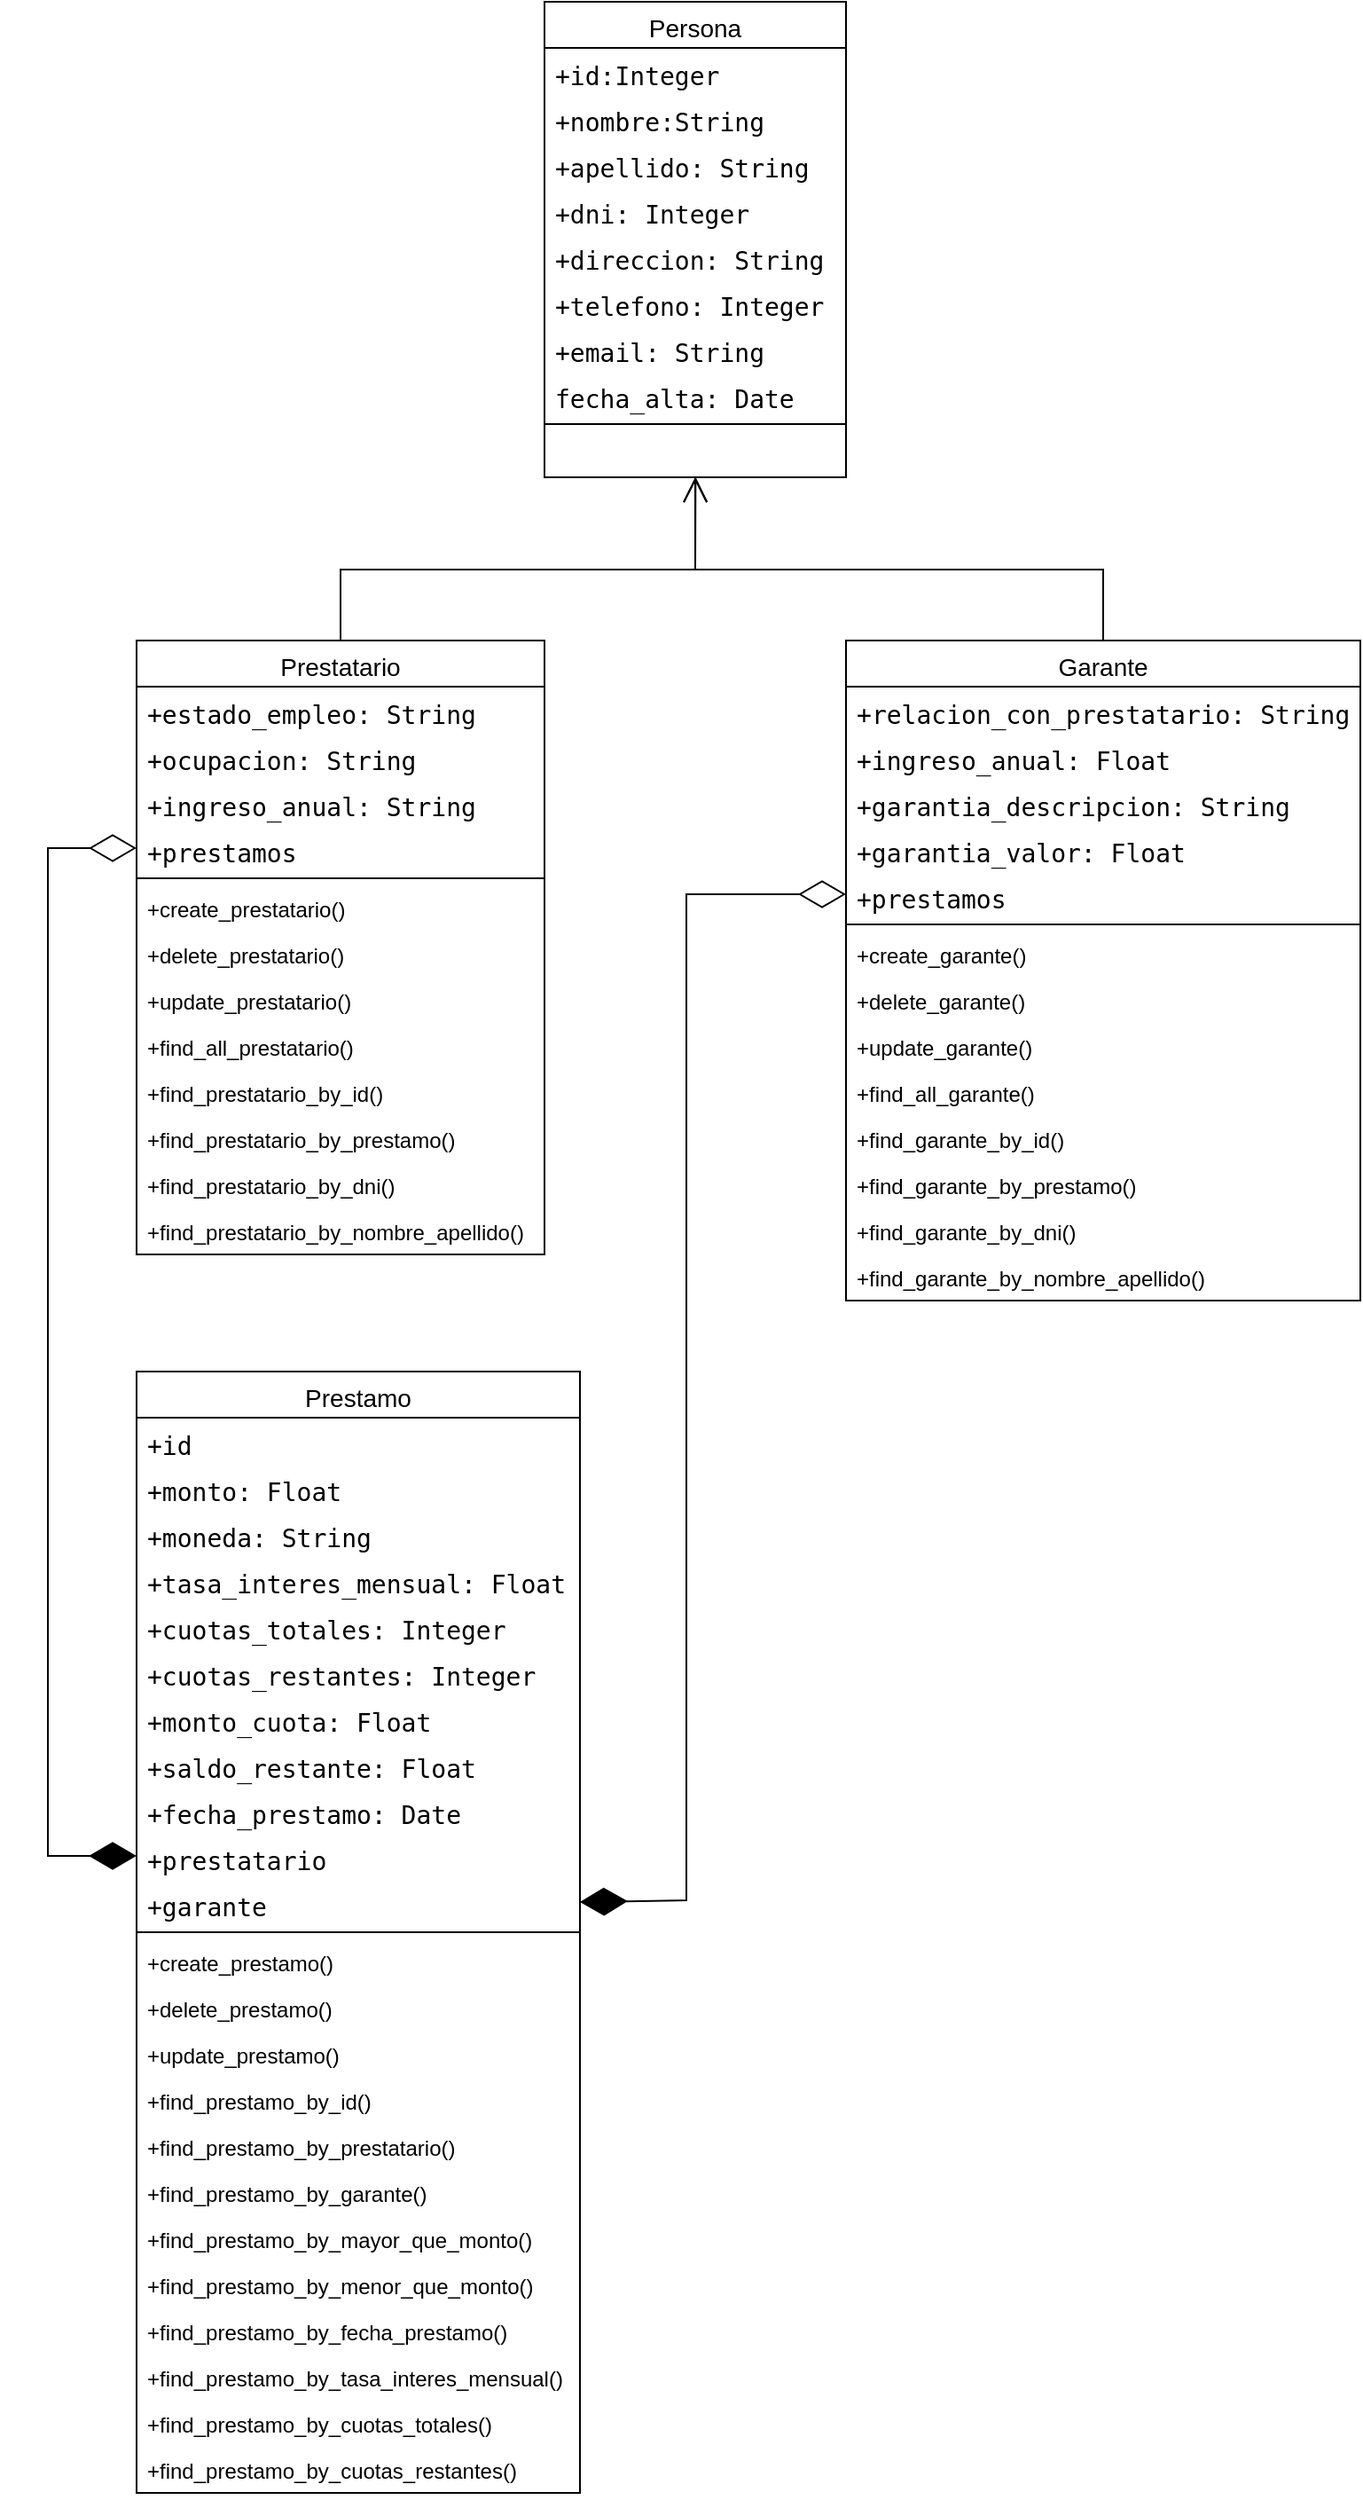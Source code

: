 <mxfile version="28.2.7">
  <diagram name="Página-1" id="9Io4bKlE2hZxE98THJ3u">
    <mxGraphModel dx="1426" dy="651" grid="1" gridSize="10" guides="1" tooltips="1" connect="1" arrows="1" fold="1" page="1" pageScale="1" pageWidth="827" pageHeight="1169" math="0" shadow="0">
      <root>
        <mxCell id="0" />
        <mxCell id="1" parent="0" />
        <mxCell id="hmL_ULrb7iD5n46R5AHX-1" value="&lt;span style=&quot;font-size: 14px; font-weight: 400;&quot;&gt;Persona&lt;/span&gt;" style="swimlane;fontStyle=1;align=center;verticalAlign=top;childLayout=stackLayout;horizontal=1;startSize=26;horizontalStack=0;resizeParent=1;resizeParentMax=0;resizeLast=0;collapsible=1;marginBottom=0;whiteSpace=wrap;html=1;" parent="1" vertex="1">
          <mxGeometry x="770" y="460" width="170" height="268" as="geometry" />
        </mxCell>
        <mxCell id="hmL_ULrb7iD5n46R5AHX-2" value="&lt;div style=&quot;font-family: &amp;quot;Droid Sans Mono&amp;quot;, &amp;quot;monospace&amp;quot;, monospace; font-size: 14px; line-height: 19px; white-space: pre;&quot;&gt;&lt;span&gt;&lt;font style=&quot;color: light-dark(rgb(0, 0, 0), rgb(255, 255, 255));&quot;&gt;+id:Integer&lt;/font&gt;&lt;/span&gt;&lt;/div&gt;" style="text;strokeColor=none;fillColor=none;align=left;verticalAlign=top;spacingLeft=4;spacingRight=4;overflow=hidden;rotatable=0;points=[[0,0.5],[1,0.5]];portConstraint=eastwest;whiteSpace=wrap;html=1;" parent="hmL_ULrb7iD5n46R5AHX-1" vertex="1">
          <mxGeometry y="26" width="170" height="26" as="geometry" />
        </mxCell>
        <mxCell id="hmL_ULrb7iD5n46R5AHX-3" value="&lt;div style=&quot;font-family: &amp;quot;Droid Sans Mono&amp;quot;, &amp;quot;monospace&amp;quot;, monospace; font-size: 14px; line-height: 19px; white-space: pre;&quot;&gt;&lt;span&gt;&lt;font style=&quot;color: light-dark(rgb(0, 0, 0), rgb(255, 255, 255));&quot;&gt;+nombre:String&lt;/font&gt;&lt;/span&gt;&lt;/div&gt;" style="text;strokeColor=none;fillColor=none;align=left;verticalAlign=top;spacingLeft=4;spacingRight=4;overflow=hidden;rotatable=0;points=[[0,0.5],[1,0.5]];portConstraint=eastwest;whiteSpace=wrap;html=1;" parent="hmL_ULrb7iD5n46R5AHX-1" vertex="1">
          <mxGeometry y="52" width="170" height="26" as="geometry" />
        </mxCell>
        <mxCell id="hmL_ULrb7iD5n46R5AHX-4" value="&lt;div style=&quot;font-family: &amp;quot;Droid Sans Mono&amp;quot;, &amp;quot;monospace&amp;quot;, monospace; font-size: 14px; line-height: 19px; white-space: pre;&quot;&gt;&lt;span&gt;&lt;font style=&quot;color: light-dark(rgb(0, 0, 0), rgb(255, 255, 255));&quot;&gt;+apellido: String&lt;/font&gt;&lt;/span&gt;&lt;/div&gt;" style="text;strokeColor=none;fillColor=none;align=left;verticalAlign=top;spacingLeft=4;spacingRight=4;overflow=hidden;rotatable=0;points=[[0,0.5],[1,0.5]];portConstraint=eastwest;whiteSpace=wrap;html=1;" parent="hmL_ULrb7iD5n46R5AHX-1" vertex="1">
          <mxGeometry y="78" width="170" height="26" as="geometry" />
        </mxCell>
        <mxCell id="hmL_ULrb7iD5n46R5AHX-5" value="&lt;div style=&quot;font-family: &amp;quot;Droid Sans Mono&amp;quot;, &amp;quot;monospace&amp;quot;, monospace; font-size: 14px; line-height: 19px; white-space: pre;&quot;&gt;&lt;span&gt;&lt;font style=&quot;color: light-dark(rgb(0, 0, 0), rgb(255, 255, 255));&quot;&gt;+dni: Integer&lt;/font&gt;&lt;/span&gt;&lt;/div&gt;" style="text;strokeColor=none;fillColor=none;align=left;verticalAlign=top;spacingLeft=4;spacingRight=4;overflow=hidden;rotatable=0;points=[[0,0.5],[1,0.5]];portConstraint=eastwest;whiteSpace=wrap;html=1;" parent="hmL_ULrb7iD5n46R5AHX-1" vertex="1">
          <mxGeometry y="104" width="170" height="26" as="geometry" />
        </mxCell>
        <mxCell id="hmL_ULrb7iD5n46R5AHX-6" value="&lt;div style=&quot;font-family: &amp;quot;Droid Sans Mono&amp;quot;, &amp;quot;monospace&amp;quot;, monospace; font-size: 14px; line-height: 19px; white-space: pre;&quot;&gt;&lt;span&gt;&lt;font style=&quot;color: light-dark(rgb(0, 0, 0), rgb(255, 255, 255));&quot;&gt;+direccion: String&lt;/font&gt;&lt;/span&gt;&lt;/div&gt;" style="text;strokeColor=none;fillColor=none;align=left;verticalAlign=top;spacingLeft=4;spacingRight=4;overflow=hidden;rotatable=0;points=[[0,0.5],[1,0.5]];portConstraint=eastwest;whiteSpace=wrap;html=1;" parent="hmL_ULrb7iD5n46R5AHX-1" vertex="1">
          <mxGeometry y="130" width="170" height="26" as="geometry" />
        </mxCell>
        <mxCell id="hmL_ULrb7iD5n46R5AHX-7" value="&lt;div style=&quot;font-family: &amp;quot;Droid Sans Mono&amp;quot;, &amp;quot;monospace&amp;quot;, monospace; font-size: 14px; line-height: 19px; white-space: pre;&quot;&gt;&lt;span&gt;&lt;font style=&quot;color: light-dark(rgb(0, 0, 0), rgb(255, 255, 255));&quot;&gt;+telefono: Integer&lt;/font&gt;&lt;/span&gt;&lt;/div&gt;" style="text;strokeColor=none;fillColor=none;align=left;verticalAlign=top;spacingLeft=4;spacingRight=4;overflow=hidden;rotatable=0;points=[[0,0.5],[1,0.5]];portConstraint=eastwest;whiteSpace=wrap;html=1;" parent="hmL_ULrb7iD5n46R5AHX-1" vertex="1">
          <mxGeometry y="156" width="170" height="26" as="geometry" />
        </mxCell>
        <mxCell id="hmL_ULrb7iD5n46R5AHX-8" value="&lt;div style=&quot;font-family: &amp;quot;Droid Sans Mono&amp;quot;, &amp;quot;monospace&amp;quot;, monospace; font-size: 14px; line-height: 19px; white-space: pre;&quot;&gt;&lt;span&gt;&lt;font style=&quot;color: light-dark(rgb(0, 0, 0), rgb(255, 255, 255));&quot;&gt;+email: String&lt;/font&gt;&lt;/span&gt;&lt;/div&gt;" style="text;strokeColor=none;fillColor=none;align=left;verticalAlign=top;spacingLeft=4;spacingRight=4;overflow=hidden;rotatable=0;points=[[0,0.5],[1,0.5]];portConstraint=eastwest;whiteSpace=wrap;html=1;" parent="hmL_ULrb7iD5n46R5AHX-1" vertex="1">
          <mxGeometry y="182" width="170" height="26" as="geometry" />
        </mxCell>
        <mxCell id="hmL_ULrb7iD5n46R5AHX-9" value="&lt;div style=&quot;font-family: &amp;quot;Droid Sans Mono&amp;quot;, &amp;quot;monospace&amp;quot;, monospace; font-size: 14px; line-height: 19px; white-space: pre;&quot;&gt;&lt;span&gt;&lt;font style=&quot;color: light-dark(rgb(0, 0, 0), rgb(255, 255, 255));&quot;&gt;fecha_alta: Date&lt;/font&gt;&lt;/span&gt;&lt;/div&gt;" style="text;strokeColor=none;fillColor=none;align=left;verticalAlign=top;spacingLeft=4;spacingRight=4;overflow=hidden;rotatable=0;points=[[0,0.5],[1,0.5]];portConstraint=eastwest;whiteSpace=wrap;html=1;" parent="hmL_ULrb7iD5n46R5AHX-1" vertex="1">
          <mxGeometry y="208" width="170" height="26" as="geometry" />
        </mxCell>
        <mxCell id="hmL_ULrb7iD5n46R5AHX-10" value="" style="line;strokeWidth=1;fillColor=none;align=left;verticalAlign=middle;spacingTop=-1;spacingLeft=3;spacingRight=3;rotatable=0;labelPosition=right;points=[];portConstraint=eastwest;strokeColor=inherit;" parent="hmL_ULrb7iD5n46R5AHX-1" vertex="1">
          <mxGeometry y="234" width="170" height="8" as="geometry" />
        </mxCell>
        <mxCell id="hmL_ULrb7iD5n46R5AHX-11" value="&amp;nbsp;" style="text;strokeColor=none;fillColor=none;align=left;verticalAlign=top;spacingLeft=4;spacingRight=4;overflow=hidden;rotatable=0;points=[[0,0.5],[1,0.5]];portConstraint=eastwest;whiteSpace=wrap;html=1;" parent="hmL_ULrb7iD5n46R5AHX-1" vertex="1">
          <mxGeometry y="242" width="170" height="26" as="geometry" />
        </mxCell>
        <mxCell id="hmL_ULrb7iD5n46R5AHX-12" value="&lt;span style=&quot;font-size: 14px; font-weight: 400;&quot;&gt;Garante&lt;/span&gt;" style="swimlane;fontStyle=1;align=center;verticalAlign=top;childLayout=stackLayout;horizontal=1;startSize=26;horizontalStack=0;resizeParent=1;resizeParentMax=0;resizeLast=0;collapsible=1;marginBottom=0;whiteSpace=wrap;html=1;" parent="1" vertex="1">
          <mxGeometry x="940" y="820" width="290" height="372" as="geometry" />
        </mxCell>
        <mxCell id="hmL_ULrb7iD5n46R5AHX-13" value="&lt;div style=&quot;font-family: &amp;quot;Droid Sans Mono&amp;quot;, &amp;quot;monospace&amp;quot;, monospace; font-size: 14px; line-height: 19px; white-space: pre;&quot;&gt;&lt;div style=&quot;font-family: Helvetica; font-size: 12px; white-space: normal;&quot;&gt;&lt;span&gt;&lt;font style=&quot;color: light-dark(rgb(0, 0, 0), rgb(255, 255, 255));&quot;&gt;&lt;span style=&quot;font-family: &amp;quot;Droid Sans Mono&amp;quot;, &amp;quot;monospace&amp;quot;, monospace; font-size: 14px; white-space: pre;&quot;&gt;+&lt;/span&gt;&lt;span style=&quot;font-family: &amp;quot;Droid Sans Mono&amp;quot;, &amp;quot;monospace&amp;quot;, monospace; font-size: 14px; white-space: pre;&quot;&gt;relacion_con_prestatario: String&lt;/span&gt;&lt;/font&gt;&lt;/span&gt;&lt;/div&gt;&lt;/div&gt;" style="text;strokeColor=none;fillColor=none;align=left;verticalAlign=top;spacingLeft=4;spacingRight=4;overflow=hidden;rotatable=0;points=[[0,0.5],[1,0.5]];portConstraint=eastwest;whiteSpace=wrap;html=1;" parent="hmL_ULrb7iD5n46R5AHX-12" vertex="1">
          <mxGeometry y="26" width="290" height="26" as="geometry" />
        </mxCell>
        <mxCell id="hmL_ULrb7iD5n46R5AHX-14" value="&lt;div style=&quot;font-family: &amp;quot;Droid Sans Mono&amp;quot;, &amp;quot;monospace&amp;quot;, monospace; font-size: 14px; line-height: 19px; white-space: pre;&quot;&gt;&lt;span&gt;&lt;font style=&quot;color: light-dark(rgb(0, 0, 0), rgb(255, 255, 255));&quot;&gt;+ingreso_anual: Float&lt;/font&gt;&lt;/span&gt;&lt;/div&gt;" style="text;strokeColor=none;fillColor=none;align=left;verticalAlign=top;spacingLeft=4;spacingRight=4;overflow=hidden;rotatable=0;points=[[0,0.5],[1,0.5]];portConstraint=eastwest;whiteSpace=wrap;html=1;" parent="hmL_ULrb7iD5n46R5AHX-12" vertex="1">
          <mxGeometry y="52" width="290" height="26" as="geometry" />
        </mxCell>
        <mxCell id="hmL_ULrb7iD5n46R5AHX-15" value="&lt;div style=&quot;font-family: &amp;quot;Droid Sans Mono&amp;quot;, &amp;quot;monospace&amp;quot;, monospace; font-size: 14px; line-height: 19px; white-space: pre;&quot;&gt;&lt;span&gt;&lt;font style=&quot;color: light-dark(rgb(0, 0, 0), rgb(255, 255, 255));&quot;&gt;+garantia_descripcion: String&lt;/font&gt;&lt;/span&gt;&lt;/div&gt;" style="text;strokeColor=none;fillColor=none;align=left;verticalAlign=top;spacingLeft=4;spacingRight=4;overflow=hidden;rotatable=0;points=[[0,0.5],[1,0.5]];portConstraint=eastwest;whiteSpace=wrap;html=1;" parent="hmL_ULrb7iD5n46R5AHX-12" vertex="1">
          <mxGeometry y="78" width="290" height="26" as="geometry" />
        </mxCell>
        <mxCell id="hmL_ULrb7iD5n46R5AHX-16" value="&lt;div style=&quot;font-family: &amp;quot;Droid Sans Mono&amp;quot;, &amp;quot;monospace&amp;quot;, monospace; font-size: 14px; line-height: 19px; white-space: pre;&quot;&gt;&lt;span&gt;&lt;font style=&quot;color: light-dark(rgb(0, 0, 0), rgb(255, 255, 255));&quot;&gt;+garantia_valor: Float&lt;/font&gt;&lt;/span&gt;&lt;/div&gt;" style="text;strokeColor=none;fillColor=none;align=left;verticalAlign=top;spacingLeft=4;spacingRight=4;overflow=hidden;rotatable=0;points=[[0,0.5],[1,0.5]];portConstraint=eastwest;whiteSpace=wrap;html=1;" parent="hmL_ULrb7iD5n46R5AHX-12" vertex="1">
          <mxGeometry y="104" width="290" height="26" as="geometry" />
        </mxCell>
        <mxCell id="hmL_ULrb7iD5n46R5AHX-17" value="&lt;div style=&quot;font-family: &amp;quot;Droid Sans Mono&amp;quot;, &amp;quot;monospace&amp;quot;, monospace; font-size: 14px; line-height: 19px; white-space: pre;&quot;&gt;&lt;span&gt;&lt;font style=&quot;color: light-dark(rgb(0, 0, 0), rgb(255, 255, 255));&quot;&gt;+prestamos&lt;/font&gt;&lt;/span&gt;&lt;/div&gt;" style="text;strokeColor=none;fillColor=none;align=left;verticalAlign=top;spacingLeft=4;spacingRight=4;overflow=hidden;rotatable=0;points=[[0,0.5],[1,0.5]];portConstraint=eastwest;whiteSpace=wrap;html=1;" parent="hmL_ULrb7iD5n46R5AHX-12" vertex="1">
          <mxGeometry y="130" width="290" height="26" as="geometry" />
        </mxCell>
        <mxCell id="hmL_ULrb7iD5n46R5AHX-18" value="" style="line;strokeWidth=1;fillColor=none;align=left;verticalAlign=middle;spacingTop=-1;spacingLeft=3;spacingRight=3;rotatable=0;labelPosition=right;points=[];portConstraint=eastwest;strokeColor=inherit;" parent="hmL_ULrb7iD5n46R5AHX-12" vertex="1">
          <mxGeometry y="156" width="290" height="8" as="geometry" />
        </mxCell>
        <mxCell id="hmL_ULrb7iD5n46R5AHX-19" value="+create_garante()&lt;span style=&quot;color: rgba(0, 0, 0, 0); font-family: monospace; font-size: 0px; text-wrap-mode: nowrap;&quot;&gt;%3CmxGraphModel%3E%3Croot%3E%3CmxCell%20id%3D%220%22%2F%3E%3CmxCell%20id%3D%221%22%20parent%3D%220%22%2F%3E%3CmxCell%20id%3D%222%22%20value%3D%22%2B%20method(type)%3A%20type%22%20style%3D%22text%3BstrokeColor%3Dnone%3BfillColor%3Dnone%3Balign%3Dleft%3BverticalAlign%3Dtop%3BspacingLeft%3D4%3BspacingRight%3D4%3Boverflow%3Dhidden%3Brotatable%3D0%3Bpoints%3D%5B%5B0%2C0.5%5D%2C%5B1%2C0.5%5D%5D%3BportConstraint%3Deastwest%3BwhiteSpace%3Dwrap%3Bhtml%3D1%3B%22%20vertex%3D%221%22%20parent%3D%221%22%3E%3CmxGeometry%20x%3D%22400%22%20y%3D%22362%22%20width%3D%22160%22%20height%3D%2226%22%20as%3D%22geometry%22%2F%3E%3C%2FmxCell%3E%3C%2Froot%3E%3C%2FmxGraphModel%3E&lt;/span&gt;" style="text;strokeColor=none;fillColor=none;align=left;verticalAlign=top;spacingLeft=4;spacingRight=4;overflow=hidden;rotatable=0;points=[[0,0.5],[1,0.5]];portConstraint=eastwest;whiteSpace=wrap;html=1;" parent="hmL_ULrb7iD5n46R5AHX-12" vertex="1">
          <mxGeometry y="164" width="290" height="26" as="geometry" />
        </mxCell>
        <mxCell id="hmL_ULrb7iD5n46R5AHX-20" value="+delete_garante()" style="text;strokeColor=none;fillColor=none;align=left;verticalAlign=top;spacingLeft=4;spacingRight=4;overflow=hidden;rotatable=0;points=[[0,0.5],[1,0.5]];portConstraint=eastwest;whiteSpace=wrap;html=1;" parent="hmL_ULrb7iD5n46R5AHX-12" vertex="1">
          <mxGeometry y="190" width="290" height="26" as="geometry" />
        </mxCell>
        <mxCell id="hmL_ULrb7iD5n46R5AHX-21" value="+update_garante()" style="text;strokeColor=none;fillColor=none;align=left;verticalAlign=top;spacingLeft=4;spacingRight=4;overflow=hidden;rotatable=0;points=[[0,0.5],[1,0.5]];portConstraint=eastwest;whiteSpace=wrap;html=1;" parent="hmL_ULrb7iD5n46R5AHX-12" vertex="1">
          <mxGeometry y="216" width="290" height="26" as="geometry" />
        </mxCell>
        <mxCell id="hmL_ULrb7iD5n46R5AHX-22" value="+find_all_garante()" style="text;strokeColor=none;fillColor=none;align=left;verticalAlign=top;spacingLeft=4;spacingRight=4;overflow=hidden;rotatable=0;points=[[0,0.5],[1,0.5]];portConstraint=eastwest;whiteSpace=wrap;html=1;" parent="hmL_ULrb7iD5n46R5AHX-12" vertex="1">
          <mxGeometry y="242" width="290" height="26" as="geometry" />
        </mxCell>
        <mxCell id="hmL_ULrb7iD5n46R5AHX-23" value="+find_garante_by_id()" style="text;strokeColor=none;fillColor=none;align=left;verticalAlign=top;spacingLeft=4;spacingRight=4;overflow=hidden;rotatable=0;points=[[0,0.5],[1,0.5]];portConstraint=eastwest;whiteSpace=wrap;html=1;" parent="hmL_ULrb7iD5n46R5AHX-12" vertex="1">
          <mxGeometry y="268" width="290" height="26" as="geometry" />
        </mxCell>
        <mxCell id="hmL_ULrb7iD5n46R5AHX-24" value="+find_garante_by_prestamo()" style="text;strokeColor=none;fillColor=none;align=left;verticalAlign=top;spacingLeft=4;spacingRight=4;overflow=hidden;rotatable=0;points=[[0,0.5],[1,0.5]];portConstraint=eastwest;whiteSpace=wrap;html=1;" parent="hmL_ULrb7iD5n46R5AHX-12" vertex="1">
          <mxGeometry y="294" width="290" height="26" as="geometry" />
        </mxCell>
        <mxCell id="hmL_ULrb7iD5n46R5AHX-25" value="+find_garante_by_dni()" style="text;strokeColor=none;fillColor=none;align=left;verticalAlign=top;spacingLeft=4;spacingRight=4;overflow=hidden;rotatable=0;points=[[0,0.5],[1,0.5]];portConstraint=eastwest;whiteSpace=wrap;html=1;" parent="hmL_ULrb7iD5n46R5AHX-12" vertex="1">
          <mxGeometry y="320" width="290" height="26" as="geometry" />
        </mxCell>
        <mxCell id="hmL_ULrb7iD5n46R5AHX-26" value="+find_garante_by_nombre_apellido()" style="text;strokeColor=none;fillColor=none;align=left;verticalAlign=top;spacingLeft=4;spacingRight=4;overflow=hidden;rotatable=0;points=[[0,0.5],[1,0.5]];portConstraint=eastwest;whiteSpace=wrap;html=1;" parent="hmL_ULrb7iD5n46R5AHX-12" vertex="1">
          <mxGeometry y="346" width="290" height="26" as="geometry" />
        </mxCell>
        <mxCell id="hmL_ULrb7iD5n46R5AHX-27" value="&lt;span style=&quot;font-size: 14px; font-weight: 400;&quot;&gt;Prestatario&lt;/span&gt;" style="swimlane;fontStyle=1;align=center;verticalAlign=top;childLayout=stackLayout;horizontal=1;startSize=26;horizontalStack=0;resizeParent=1;resizeParentMax=0;resizeLast=0;collapsible=1;marginBottom=0;whiteSpace=wrap;html=1;" parent="1" vertex="1">
          <mxGeometry x="540" y="820" width="230" height="346" as="geometry" />
        </mxCell>
        <mxCell id="hmL_ULrb7iD5n46R5AHX-28" value="&lt;div style=&quot;line-height: 19px;&quot;&gt;&lt;div style=&quot;&quot;&gt;&lt;font face=&quot;Droid Sans Mono, monospace, monospace&quot;&gt;&lt;span style=&quot;font-size: 14px; white-space: pre;&quot;&gt;+estado_empleo: String&lt;/span&gt;&lt;/font&gt;&lt;/div&gt;&lt;/div&gt;" style="text;strokeColor=none;fillColor=none;align=left;verticalAlign=top;spacingLeft=4;spacingRight=4;overflow=hidden;rotatable=0;points=[[0,0.5],[1,0.5]];portConstraint=eastwest;whiteSpace=wrap;html=1;" parent="hmL_ULrb7iD5n46R5AHX-27" vertex="1">
          <mxGeometry y="26" width="230" height="26" as="geometry" />
        </mxCell>
        <mxCell id="hmL_ULrb7iD5n46R5AHX-29" value="&lt;div style=&quot;font-family: &amp;quot;Droid Sans Mono&amp;quot;, &amp;quot;monospace&amp;quot;, monospace; font-size: 14px; line-height: 19px; white-space: pre;&quot;&gt;&lt;span&gt;&lt;font style=&quot;color: light-dark(rgb(0, 0, 0), rgb(255, 255, 255));&quot;&gt;+ocupacion: String&lt;/font&gt;&lt;/span&gt;&lt;/div&gt;" style="text;strokeColor=none;fillColor=none;align=left;verticalAlign=top;spacingLeft=4;spacingRight=4;overflow=hidden;rotatable=0;points=[[0,0.5],[1,0.5]];portConstraint=eastwest;whiteSpace=wrap;html=1;" parent="hmL_ULrb7iD5n46R5AHX-27" vertex="1">
          <mxGeometry y="52" width="230" height="26" as="geometry" />
        </mxCell>
        <mxCell id="hmL_ULrb7iD5n46R5AHX-30" value="&lt;div style=&quot;font-family: &amp;quot;Droid Sans Mono&amp;quot;, &amp;quot;monospace&amp;quot;, monospace; font-size: 14px; line-height: 19px; white-space: pre;&quot;&gt;&lt;span&gt;&lt;font style=&quot;color: light-dark(rgb(0, 0, 0), rgb(255, 255, 255));&quot;&gt;+ingreso_anual: String&lt;/font&gt;&lt;/span&gt;&lt;/div&gt;" style="text;strokeColor=none;fillColor=none;align=left;verticalAlign=top;spacingLeft=4;spacingRight=4;overflow=hidden;rotatable=0;points=[[0,0.5],[1,0.5]];portConstraint=eastwest;whiteSpace=wrap;html=1;" parent="hmL_ULrb7iD5n46R5AHX-27" vertex="1">
          <mxGeometry y="78" width="230" height="26" as="geometry" />
        </mxCell>
        <mxCell id="hmL_ULrb7iD5n46R5AHX-31" value="&lt;div style=&quot;font-family: &amp;quot;Droid Sans Mono&amp;quot;, &amp;quot;monospace&amp;quot;, monospace; font-size: 14px; line-height: 19px; white-space: pre;&quot;&gt;&lt;span&gt;&lt;font style=&quot;color: light-dark(rgb(0, 0, 0), rgb(255, 255, 255));&quot;&gt;+prestamos&lt;/font&gt;&lt;/span&gt;&lt;/div&gt;" style="text;strokeColor=none;fillColor=none;align=left;verticalAlign=top;spacingLeft=4;spacingRight=4;overflow=hidden;rotatable=0;points=[[0,0.5],[1,0.5]];portConstraint=eastwest;whiteSpace=wrap;html=1;" parent="hmL_ULrb7iD5n46R5AHX-27" vertex="1">
          <mxGeometry y="104" width="230" height="26" as="geometry" />
        </mxCell>
        <mxCell id="hmL_ULrb7iD5n46R5AHX-32" value="" style="line;strokeWidth=1;fillColor=none;align=left;verticalAlign=middle;spacingTop=-1;spacingLeft=3;spacingRight=3;rotatable=0;labelPosition=right;points=[];portConstraint=eastwest;strokeColor=inherit;" parent="hmL_ULrb7iD5n46R5AHX-27" vertex="1">
          <mxGeometry y="130" width="230" height="8" as="geometry" />
        </mxCell>
        <mxCell id="hmL_ULrb7iD5n46R5AHX-33" value="+create_prestatario()&lt;span style=&quot;color: rgba(0, 0, 0, 0); font-family: monospace; font-size: 0px; text-wrap-mode: nowrap;&quot;&gt;%3CmxGraphModel%3E%3Croot%3E%3CmxCell%20id%3D%220%22%2F%3E%3CmxCell%20id%3D%221%22%20parent%3D%220%22%2F%3E%3CmxCell%20id%3D%222%22%20value%3D%22%2B%20method(type)%3A%20type%22%20style%3D%22text%3BstrokeColor%3Dnone%3BfillColor%3Dnone%3Balign%3Dleft%3BverticalAlign%3Dtop%3BspacingLeft%3D4%3BspacingRight%3D4%3Boverflow%3Dhidden%3Brotatable%3D0%3Bpoints%3D%5B%5B0%2C0.5%5D%2C%5B1%2C0.5%5D%5D%3BportConstraint%3Deastwest%3BwhiteSpace%3Dwrap%3Bhtml%3D1%3B%22%20vertex%3D%221%22%20parent%3D%221%22%3E%3CmxGeometry%20x%3D%22400%22%20y%3D%22362%22%20width%3D%22160%22%20height%3D%2226%22%20as%3D%22geometry%22%2F%3E%3C%2FmxCell%3E%3C%2Froot%3E%3C%2FmxGraphModel%3E&lt;/span&gt;" style="text;strokeColor=none;fillColor=none;align=left;verticalAlign=top;spacingLeft=4;spacingRight=4;overflow=hidden;rotatable=0;points=[[0,0.5],[1,0.5]];portConstraint=eastwest;whiteSpace=wrap;html=1;" parent="hmL_ULrb7iD5n46R5AHX-27" vertex="1">
          <mxGeometry y="138" width="230" height="26" as="geometry" />
        </mxCell>
        <mxCell id="hmL_ULrb7iD5n46R5AHX-34" value="+delete_prestatario()" style="text;strokeColor=none;fillColor=none;align=left;verticalAlign=top;spacingLeft=4;spacingRight=4;overflow=hidden;rotatable=0;points=[[0,0.5],[1,0.5]];portConstraint=eastwest;whiteSpace=wrap;html=1;" parent="hmL_ULrb7iD5n46R5AHX-27" vertex="1">
          <mxGeometry y="164" width="230" height="26" as="geometry" />
        </mxCell>
        <mxCell id="hmL_ULrb7iD5n46R5AHX-35" value="+update_prestatario()" style="text;strokeColor=none;fillColor=none;align=left;verticalAlign=top;spacingLeft=4;spacingRight=4;overflow=hidden;rotatable=0;points=[[0,0.5],[1,0.5]];portConstraint=eastwest;whiteSpace=wrap;html=1;" parent="hmL_ULrb7iD5n46R5AHX-27" vertex="1">
          <mxGeometry y="190" width="230" height="26" as="geometry" />
        </mxCell>
        <mxCell id="hmL_ULrb7iD5n46R5AHX-36" value="+find_all_prestatario()" style="text;strokeColor=none;fillColor=none;align=left;verticalAlign=top;spacingLeft=4;spacingRight=4;overflow=hidden;rotatable=0;points=[[0,0.5],[1,0.5]];portConstraint=eastwest;whiteSpace=wrap;html=1;" parent="hmL_ULrb7iD5n46R5AHX-27" vertex="1">
          <mxGeometry y="216" width="230" height="26" as="geometry" />
        </mxCell>
        <mxCell id="hmL_ULrb7iD5n46R5AHX-37" value="+find_prestatario_by_id()" style="text;strokeColor=none;fillColor=none;align=left;verticalAlign=top;spacingLeft=4;spacingRight=4;overflow=hidden;rotatable=0;points=[[0,0.5],[1,0.5]];portConstraint=eastwest;whiteSpace=wrap;html=1;" parent="hmL_ULrb7iD5n46R5AHX-27" vertex="1">
          <mxGeometry y="242" width="230" height="26" as="geometry" />
        </mxCell>
        <mxCell id="hmL_ULrb7iD5n46R5AHX-38" value="+find_prestatario_by_prestamo()" style="text;strokeColor=none;fillColor=none;align=left;verticalAlign=top;spacingLeft=4;spacingRight=4;overflow=hidden;rotatable=0;points=[[0,0.5],[1,0.5]];portConstraint=eastwest;whiteSpace=wrap;html=1;" parent="hmL_ULrb7iD5n46R5AHX-27" vertex="1">
          <mxGeometry y="268" width="230" height="26" as="geometry" />
        </mxCell>
        <mxCell id="hmL_ULrb7iD5n46R5AHX-39" value="+find_prestatario_by_dni()" style="text;strokeColor=none;fillColor=none;align=left;verticalAlign=top;spacingLeft=4;spacingRight=4;overflow=hidden;rotatable=0;points=[[0,0.5],[1,0.5]];portConstraint=eastwest;whiteSpace=wrap;html=1;" parent="hmL_ULrb7iD5n46R5AHX-27" vertex="1">
          <mxGeometry y="294" width="230" height="26" as="geometry" />
        </mxCell>
        <mxCell id="hmL_ULrb7iD5n46R5AHX-40" value="+find_prestatario_by_nombre_apellido()" style="text;strokeColor=none;fillColor=none;align=left;verticalAlign=top;spacingLeft=4;spacingRight=4;overflow=hidden;rotatable=0;points=[[0,0.5],[1,0.5]];portConstraint=eastwest;whiteSpace=wrap;html=1;" parent="hmL_ULrb7iD5n46R5AHX-27" vertex="1">
          <mxGeometry y="320" width="230" height="26" as="geometry" />
        </mxCell>
        <mxCell id="hmL_ULrb7iD5n46R5AHX-41" value="&lt;span style=&quot;font-size: 14px; font-weight: 400;&quot;&gt;Prestamo&lt;/span&gt;" style="swimlane;fontStyle=1;align=center;verticalAlign=top;childLayout=stackLayout;horizontal=1;startSize=26;horizontalStack=0;resizeParent=1;resizeParentMax=0;resizeLast=0;collapsible=1;marginBottom=0;whiteSpace=wrap;html=1;" parent="1" vertex="1">
          <mxGeometry x="540" y="1232" width="250" height="632" as="geometry" />
        </mxCell>
        <mxCell id="hmL_ULrb7iD5n46R5AHX-42" value="&lt;div style=&quot;font-family: &amp;quot;Droid Sans Mono&amp;quot;, &amp;quot;monospace&amp;quot;, monospace; font-size: 14px; line-height: 19px; white-space: pre;&quot;&gt;&lt;span&gt;&lt;font style=&quot;color: light-dark(rgb(0, 0, 0), rgb(255, 255, 255));&quot;&gt;+id&lt;/font&gt;&lt;/span&gt;&lt;/div&gt;" style="text;strokeColor=none;fillColor=none;align=left;verticalAlign=top;spacingLeft=4;spacingRight=4;overflow=hidden;rotatable=0;points=[[0,0.5],[1,0.5]];portConstraint=eastwest;whiteSpace=wrap;html=1;" parent="hmL_ULrb7iD5n46R5AHX-41" vertex="1">
          <mxGeometry y="26" width="250" height="26" as="geometry" />
        </mxCell>
        <mxCell id="hmL_ULrb7iD5n46R5AHX-43" value="&lt;div style=&quot;line-height: 19px;&quot;&gt;&lt;div style=&quot;&quot;&gt;&lt;font face=&quot;Droid Sans Mono, monospace, monospace&quot;&gt;&lt;span style=&quot;font-size: 14px; white-space: pre;&quot;&gt;+monto: Float&lt;/span&gt;&lt;/font&gt;&lt;/div&gt;&lt;/div&gt;" style="text;strokeColor=none;fillColor=none;align=left;verticalAlign=top;spacingLeft=4;spacingRight=4;overflow=hidden;rotatable=0;points=[[0,0.5],[1,0.5]];portConstraint=eastwest;whiteSpace=wrap;html=1;" parent="hmL_ULrb7iD5n46R5AHX-41" vertex="1">
          <mxGeometry y="52" width="250" height="26" as="geometry" />
        </mxCell>
        <mxCell id="hmL_ULrb7iD5n46R5AHX-44" value="&lt;div style=&quot;font-family: &amp;quot;Droid Sans Mono&amp;quot;, &amp;quot;monospace&amp;quot;, monospace; font-size: 14px; line-height: 19px; white-space: pre;&quot;&gt;&lt;span&gt;&lt;font style=&quot;color: light-dark(rgb(0, 0, 0), rgb(255, 255, 255));&quot;&gt;+moneda: String&lt;/font&gt;&lt;/span&gt;&lt;/div&gt;" style="text;strokeColor=none;fillColor=none;align=left;verticalAlign=top;spacingLeft=4;spacingRight=4;overflow=hidden;rotatable=0;points=[[0,0.5],[1,0.5]];portConstraint=eastwest;whiteSpace=wrap;html=1;" parent="hmL_ULrb7iD5n46R5AHX-41" vertex="1">
          <mxGeometry y="78" width="250" height="26" as="geometry" />
        </mxCell>
        <mxCell id="hmL_ULrb7iD5n46R5AHX-45" value="&lt;div style=&quot;font-family: &amp;quot;Droid Sans Mono&amp;quot;, &amp;quot;monospace&amp;quot;, monospace; font-size: 14px; line-height: 19px; white-space: pre;&quot;&gt;&lt;span&gt;&lt;font style=&quot;color: light-dark(rgb(0, 0, 0), rgb(255, 255, 255));&quot;&gt;+tasa_interes_mensual: Float&lt;/font&gt;&lt;/span&gt;&lt;/div&gt;" style="text;strokeColor=none;fillColor=none;align=left;verticalAlign=top;spacingLeft=4;spacingRight=4;overflow=hidden;rotatable=0;points=[[0,0.5],[1,0.5]];portConstraint=eastwest;whiteSpace=wrap;html=1;" parent="hmL_ULrb7iD5n46R5AHX-41" vertex="1">
          <mxGeometry y="104" width="250" height="26" as="geometry" />
        </mxCell>
        <mxCell id="hmL_ULrb7iD5n46R5AHX-46" value="&lt;div style=&quot;font-family: &amp;quot;Droid Sans Mono&amp;quot;, &amp;quot;monospace&amp;quot;, monospace; font-size: 14px; line-height: 19px; white-space: pre;&quot;&gt;&lt;span&gt;&lt;font style=&quot;color: light-dark(rgb(0, 0, 0), rgb(255, 255, 255));&quot;&gt;+cuotas_totales: Integer&lt;/font&gt;&lt;/span&gt;&lt;/div&gt;" style="text;strokeColor=none;fillColor=none;align=left;verticalAlign=top;spacingLeft=4;spacingRight=4;overflow=hidden;rotatable=0;points=[[0,0.5],[1,0.5]];portConstraint=eastwest;whiteSpace=wrap;html=1;" parent="hmL_ULrb7iD5n46R5AHX-41" vertex="1">
          <mxGeometry y="130" width="250" height="26" as="geometry" />
        </mxCell>
        <mxCell id="hmL_ULrb7iD5n46R5AHX-47" value="&lt;div style=&quot;font-family: &amp;quot;Droid Sans Mono&amp;quot;, &amp;quot;monospace&amp;quot;, monospace; font-size: 14px; line-height: 19px; white-space: pre;&quot;&gt;&lt;span&gt;&lt;font style=&quot;color: light-dark(rgb(0, 0, 0), rgb(255, 255, 255));&quot;&gt;+cuotas_restantes: Integer&lt;/font&gt;&lt;/span&gt;&lt;/div&gt;" style="text;strokeColor=none;fillColor=none;align=left;verticalAlign=top;spacingLeft=4;spacingRight=4;overflow=hidden;rotatable=0;points=[[0,0.5],[1,0.5]];portConstraint=eastwest;whiteSpace=wrap;html=1;" parent="hmL_ULrb7iD5n46R5AHX-41" vertex="1">
          <mxGeometry y="156" width="250" height="26" as="geometry" />
        </mxCell>
        <mxCell id="hmL_ULrb7iD5n46R5AHX-48" value="&lt;div style=&quot;font-family: &amp;quot;Droid Sans Mono&amp;quot;, &amp;quot;monospace&amp;quot;, monospace; font-size: 14px; line-height: 19px; white-space: pre;&quot;&gt;&lt;span&gt;&lt;font style=&quot;color: light-dark(rgb(0, 0, 0), rgb(255, 255, 255));&quot;&gt;+monto_cuota: Float&lt;/font&gt;&lt;/span&gt;&lt;/div&gt;" style="text;strokeColor=none;fillColor=none;align=left;verticalAlign=top;spacingLeft=4;spacingRight=4;overflow=hidden;rotatable=0;points=[[0,0.5],[1,0.5]];portConstraint=eastwest;whiteSpace=wrap;html=1;" parent="hmL_ULrb7iD5n46R5AHX-41" vertex="1">
          <mxGeometry y="182" width="250" height="26" as="geometry" />
        </mxCell>
        <mxCell id="hmL_ULrb7iD5n46R5AHX-49" value="&lt;div style=&quot;font-family: &amp;quot;Droid Sans Mono&amp;quot;, &amp;quot;monospace&amp;quot;, monospace; font-size: 14px; line-height: 19px; white-space: pre;&quot;&gt;&lt;span&gt;&lt;font style=&quot;color: light-dark(rgb(0, 0, 0), rgb(255, 255, 255));&quot;&gt;+saldo_restante: Float&lt;/font&gt;&lt;/span&gt;&lt;/div&gt;" style="text;strokeColor=none;fillColor=none;align=left;verticalAlign=top;spacingLeft=4;spacingRight=4;overflow=hidden;rotatable=0;points=[[0,0.5],[1,0.5]];portConstraint=eastwest;whiteSpace=wrap;html=1;" parent="hmL_ULrb7iD5n46R5AHX-41" vertex="1">
          <mxGeometry y="208" width="250" height="26" as="geometry" />
        </mxCell>
        <mxCell id="hmL_ULrb7iD5n46R5AHX-50" value="&lt;div style=&quot;font-family: &amp;quot;Droid Sans Mono&amp;quot;, &amp;quot;monospace&amp;quot;, monospace; font-size: 14px; line-height: 19px; white-space: pre;&quot;&gt;&lt;span&gt;&lt;font style=&quot;color: light-dark(rgb(0, 0, 0), rgb(255, 255, 255));&quot;&gt;+fecha_prestamo: Date&lt;/font&gt;&lt;/span&gt;&lt;/div&gt;" style="text;strokeColor=none;fillColor=none;align=left;verticalAlign=top;spacingLeft=4;spacingRight=4;overflow=hidden;rotatable=0;points=[[0,0.5],[1,0.5]];portConstraint=eastwest;whiteSpace=wrap;html=1;" parent="hmL_ULrb7iD5n46R5AHX-41" vertex="1">
          <mxGeometry y="234" width="250" height="26" as="geometry" />
        </mxCell>
        <mxCell id="hmL_ULrb7iD5n46R5AHX-51" value="&lt;div style=&quot;font-family: &amp;quot;Droid Sans Mono&amp;quot;, &amp;quot;monospace&amp;quot;, monospace; font-size: 14px; line-height: 19px; white-space: pre;&quot;&gt;&lt;span&gt;&lt;font style=&quot;color: light-dark(rgb(0, 0, 0), rgb(255, 255, 255));&quot;&gt;+prestatario&lt;/font&gt;&lt;/span&gt;&lt;/div&gt;" style="text;strokeColor=none;fillColor=none;align=left;verticalAlign=top;spacingLeft=4;spacingRight=4;overflow=hidden;rotatable=0;points=[[0,0.5],[1,0.5]];portConstraint=eastwest;whiteSpace=wrap;html=1;" parent="hmL_ULrb7iD5n46R5AHX-41" vertex="1">
          <mxGeometry y="260" width="250" height="26" as="geometry" />
        </mxCell>
        <mxCell id="hmL_ULrb7iD5n46R5AHX-52" value="&lt;div style=&quot;font-family: &amp;quot;Droid Sans Mono&amp;quot;, &amp;quot;monospace&amp;quot;, monospace; font-size: 14px; line-height: 19px; white-space: pre;&quot;&gt;&lt;span&gt;&lt;font style=&quot;color: light-dark(rgb(0, 0, 0), rgb(255, 255, 255));&quot;&gt;+garante&lt;/font&gt;&lt;/span&gt;&lt;/div&gt;" style="text;strokeColor=none;fillColor=none;align=left;verticalAlign=top;spacingLeft=4;spacingRight=4;overflow=hidden;rotatable=0;points=[[0,0.5],[1,0.5]];portConstraint=eastwest;whiteSpace=wrap;html=1;" parent="hmL_ULrb7iD5n46R5AHX-41" vertex="1">
          <mxGeometry y="286" width="250" height="26" as="geometry" />
        </mxCell>
        <mxCell id="hmL_ULrb7iD5n46R5AHX-53" value="" style="line;strokeWidth=1;fillColor=none;align=left;verticalAlign=middle;spacingTop=-1;spacingLeft=3;spacingRight=3;rotatable=0;labelPosition=right;points=[];portConstraint=eastwest;strokeColor=inherit;" parent="hmL_ULrb7iD5n46R5AHX-41" vertex="1">
          <mxGeometry y="312" width="250" height="8" as="geometry" />
        </mxCell>
        <mxCell id="hmL_ULrb7iD5n46R5AHX-54" value="+create_prestamo()&lt;span style=&quot;color: rgba(0, 0, 0, 0); font-family: monospace; font-size: 0px; text-wrap-mode: nowrap;&quot;&gt;%3CmxGraphModel%3E%3Croot%3E%3CmxCell%20id%3D%220%22%2F%3E%3CmxCell%20id%3D%221%22%20parent%3D%220%22%2F%3E%3CmxCell%20id%3D%222%22%20value%3D%22%2B%20method(type)%3A%20type%22%20style%3D%22text%3BstrokeColor%3Dnone%3BfillColor%3Dnone%3Balign%3Dleft%3BverticalAlign%3Dtop%3BspacingLeft%3D4%3BspacingRight%3D4%3Boverflow%3Dhidden%3Brotatable%3D0%3Bpoints%3D%5B%5B0%2C0.5%5D%2C%5B1%2C0.5%5D%5D%3BportConstraint%3Deastwest%3BwhiteSpace%3Dwrap%3Bhtml%3D1%3B%22%20vertex%3D%221%22%20parent%3D%221%22%3E%3CmxGeometry%20x%3D%22400%22%20y%3D%22362%22%20width%3D%22160%22%20height%3D%2226%22%20as%3D%22geometry%22%2F%3E%3C%2FmxCell%3E%3C%2Froot%3E%3C%2FmxGraphModel%3E&lt;/span&gt;" style="text;strokeColor=none;fillColor=none;align=left;verticalAlign=top;spacingLeft=4;spacingRight=4;overflow=hidden;rotatable=0;points=[[0,0.5],[1,0.5]];portConstraint=eastwest;whiteSpace=wrap;html=1;" parent="hmL_ULrb7iD5n46R5AHX-41" vertex="1">
          <mxGeometry y="320" width="250" height="26" as="geometry" />
        </mxCell>
        <mxCell id="hmL_ULrb7iD5n46R5AHX-55" value="+delete_prestamo()" style="text;strokeColor=none;fillColor=none;align=left;verticalAlign=top;spacingLeft=4;spacingRight=4;overflow=hidden;rotatable=0;points=[[0,0.5],[1,0.5]];portConstraint=eastwest;whiteSpace=wrap;html=1;" parent="hmL_ULrb7iD5n46R5AHX-41" vertex="1">
          <mxGeometry y="346" width="250" height="26" as="geometry" />
        </mxCell>
        <mxCell id="hmL_ULrb7iD5n46R5AHX-56" value="+update_prestamo()" style="text;strokeColor=none;fillColor=none;align=left;verticalAlign=top;spacingLeft=4;spacingRight=4;overflow=hidden;rotatable=0;points=[[0,0.5],[1,0.5]];portConstraint=eastwest;whiteSpace=wrap;html=1;" parent="hmL_ULrb7iD5n46R5AHX-41" vertex="1">
          <mxGeometry y="372" width="250" height="26" as="geometry" />
        </mxCell>
        <mxCell id="hmL_ULrb7iD5n46R5AHX-57" value="+find_prestamo_by_id()" style="text;strokeColor=none;fillColor=none;align=left;verticalAlign=top;spacingLeft=4;spacingRight=4;overflow=hidden;rotatable=0;points=[[0,0.5],[1,0.5]];portConstraint=eastwest;whiteSpace=wrap;html=1;" parent="hmL_ULrb7iD5n46R5AHX-41" vertex="1">
          <mxGeometry y="398" width="250" height="26" as="geometry" />
        </mxCell>
        <mxCell id="hmL_ULrb7iD5n46R5AHX-58" value="+find_prestamo_by_prestatario()" style="text;strokeColor=none;fillColor=none;align=left;verticalAlign=top;spacingLeft=4;spacingRight=4;overflow=hidden;rotatable=0;points=[[0,0.5],[1,0.5]];portConstraint=eastwest;whiteSpace=wrap;html=1;" parent="hmL_ULrb7iD5n46R5AHX-41" vertex="1">
          <mxGeometry y="424" width="250" height="26" as="geometry" />
        </mxCell>
        <mxCell id="hmL_ULrb7iD5n46R5AHX-59" value="+find_prestamo_by_garante()" style="text;strokeColor=none;fillColor=none;align=left;verticalAlign=top;spacingLeft=4;spacingRight=4;overflow=hidden;rotatable=0;points=[[0,0.5],[1,0.5]];portConstraint=eastwest;whiteSpace=wrap;html=1;" parent="hmL_ULrb7iD5n46R5AHX-41" vertex="1">
          <mxGeometry y="450" width="250" height="26" as="geometry" />
        </mxCell>
        <mxCell id="hmL_ULrb7iD5n46R5AHX-60" value="+find_prestamo_by_mayor_que_monto()" style="text;strokeColor=none;fillColor=none;align=left;verticalAlign=top;spacingLeft=4;spacingRight=4;overflow=hidden;rotatable=0;points=[[0,0.5],[1,0.5]];portConstraint=eastwest;whiteSpace=wrap;html=1;" parent="hmL_ULrb7iD5n46R5AHX-41" vertex="1">
          <mxGeometry y="476" width="250" height="26" as="geometry" />
        </mxCell>
        <mxCell id="hmL_ULrb7iD5n46R5AHX-61" value="+find_prestamo_by_menor_que_monto()" style="text;strokeColor=none;fillColor=none;align=left;verticalAlign=top;spacingLeft=4;spacingRight=4;overflow=hidden;rotatable=0;points=[[0,0.5],[1,0.5]];portConstraint=eastwest;whiteSpace=wrap;html=1;" parent="hmL_ULrb7iD5n46R5AHX-41" vertex="1">
          <mxGeometry y="502" width="250" height="26" as="geometry" />
        </mxCell>
        <mxCell id="hmL_ULrb7iD5n46R5AHX-62" value="+find_prestamo_by_fecha_prestamo()" style="text;strokeColor=none;fillColor=none;align=left;verticalAlign=top;spacingLeft=4;spacingRight=4;overflow=hidden;rotatable=0;points=[[0,0.5],[1,0.5]];portConstraint=eastwest;whiteSpace=wrap;html=1;" parent="hmL_ULrb7iD5n46R5AHX-41" vertex="1">
          <mxGeometry y="528" width="250" height="26" as="geometry" />
        </mxCell>
        <mxCell id="hmL_ULrb7iD5n46R5AHX-63" value="+find_prestamo_by_tasa_interes_mensual()" style="text;strokeColor=none;fillColor=none;align=left;verticalAlign=top;spacingLeft=4;spacingRight=4;overflow=hidden;rotatable=0;points=[[0,0.5],[1,0.5]];portConstraint=eastwest;whiteSpace=wrap;html=1;" parent="hmL_ULrb7iD5n46R5AHX-41" vertex="1">
          <mxGeometry y="554" width="250" height="26" as="geometry" />
        </mxCell>
        <mxCell id="hmL_ULrb7iD5n46R5AHX-64" value="+find_prestamo_by_cuotas_totales()" style="text;strokeColor=none;fillColor=none;align=left;verticalAlign=top;spacingLeft=4;spacingRight=4;overflow=hidden;rotatable=0;points=[[0,0.5],[1,0.5]];portConstraint=eastwest;whiteSpace=wrap;html=1;" parent="hmL_ULrb7iD5n46R5AHX-41" vertex="1">
          <mxGeometry y="580" width="250" height="26" as="geometry" />
        </mxCell>
        <mxCell id="hmL_ULrb7iD5n46R5AHX-65" value="+find_prestamo_by_cuotas_restantes()" style="text;strokeColor=none;fillColor=none;align=left;verticalAlign=top;spacingLeft=4;spacingRight=4;overflow=hidden;rotatable=0;points=[[0,0.5],[1,0.5]];portConstraint=eastwest;whiteSpace=wrap;html=1;" parent="hmL_ULrb7iD5n46R5AHX-41" vertex="1">
          <mxGeometry y="606" width="250" height="26" as="geometry" />
        </mxCell>
        <mxCell id="hmL_ULrb7iD5n46R5AHX-67" value="" style="endArrow=open;endFill=1;endSize=12;html=1;rounded=0;exitX=0.5;exitY=0;exitDx=0;exitDy=0;entryX=0.5;entryY=1;entryDx=0;entryDy=0;" parent="1" source="hmL_ULrb7iD5n46R5AHX-27" target="hmL_ULrb7iD5n46R5AHX-1" edge="1">
          <mxGeometry width="160" relative="1" as="geometry">
            <mxPoint x="704" y="790" as="sourcePoint" />
            <mxPoint x="850" y="740" as="targetPoint" />
            <Array as="points">
              <mxPoint x="655" y="780" />
              <mxPoint x="855" y="780" />
            </Array>
          </mxGeometry>
        </mxCell>
        <mxCell id="hmL_ULrb7iD5n46R5AHX-68" value="" style="endArrow=open;endFill=1;endSize=12;html=1;rounded=0;exitX=0.5;exitY=0;exitDx=0;exitDy=0;entryX=0.501;entryY=0.992;entryDx=0;entryDy=0;entryPerimeter=0;" parent="1" source="hmL_ULrb7iD5n46R5AHX-12" target="hmL_ULrb7iD5n46R5AHX-11" edge="1">
          <mxGeometry width="160" relative="1" as="geometry">
            <mxPoint x="850" y="890" as="sourcePoint" />
            <mxPoint x="870" y="760" as="targetPoint" />
            <Array as="points">
              <mxPoint x="1085" y="780" />
              <mxPoint x="855" y="780" />
            </Array>
          </mxGeometry>
        </mxCell>
        <mxCell id="hmL_ULrb7iD5n46R5AHX-69" value="" style="endArrow=diamondThin;endFill=0;endSize=24;html=1;rounded=0;startArrow=diamondThin;startFill=1;startSize=24;exitX=1;exitY=0.5;exitDx=0;exitDy=0;entryX=0;entryY=0.5;entryDx=0;entryDy=0;" parent="1" source="hmL_ULrb7iD5n46R5AHX-52" target="hmL_ULrb7iD5n46R5AHX-17" edge="1">
          <mxGeometry width="160" relative="1" as="geometry">
            <mxPoint x="860" y="1240" as="sourcePoint" />
            <mxPoint x="1020" y="1240" as="targetPoint" />
            <Array as="points">
              <mxPoint x="850" y="1530" />
              <mxPoint x="850" y="963" />
            </Array>
          </mxGeometry>
        </mxCell>
        <mxCell id="hmL_ULrb7iD5n46R5AHX-70" value="" style="endArrow=diamondThin;endFill=0;endSize=24;html=1;rounded=0;startArrow=diamondThin;startFill=1;startSize=24;exitX=0;exitY=0.5;exitDx=0;exitDy=0;entryX=0;entryY=0.5;entryDx=0;entryDy=0;" parent="1" source="hmL_ULrb7iD5n46R5AHX-51" target="hmL_ULrb7iD5n46R5AHX-31" edge="1">
          <mxGeometry width="160" relative="1" as="geometry">
            <mxPoint x="460" y="1604" as="sourcePoint" />
            <mxPoint x="600" y="1210" as="targetPoint" />
            <Array as="points">
              <mxPoint x="490" y="1505" />
              <mxPoint x="490" y="937" />
            </Array>
          </mxGeometry>
        </mxCell>
      </root>
    </mxGraphModel>
  </diagram>
</mxfile>
